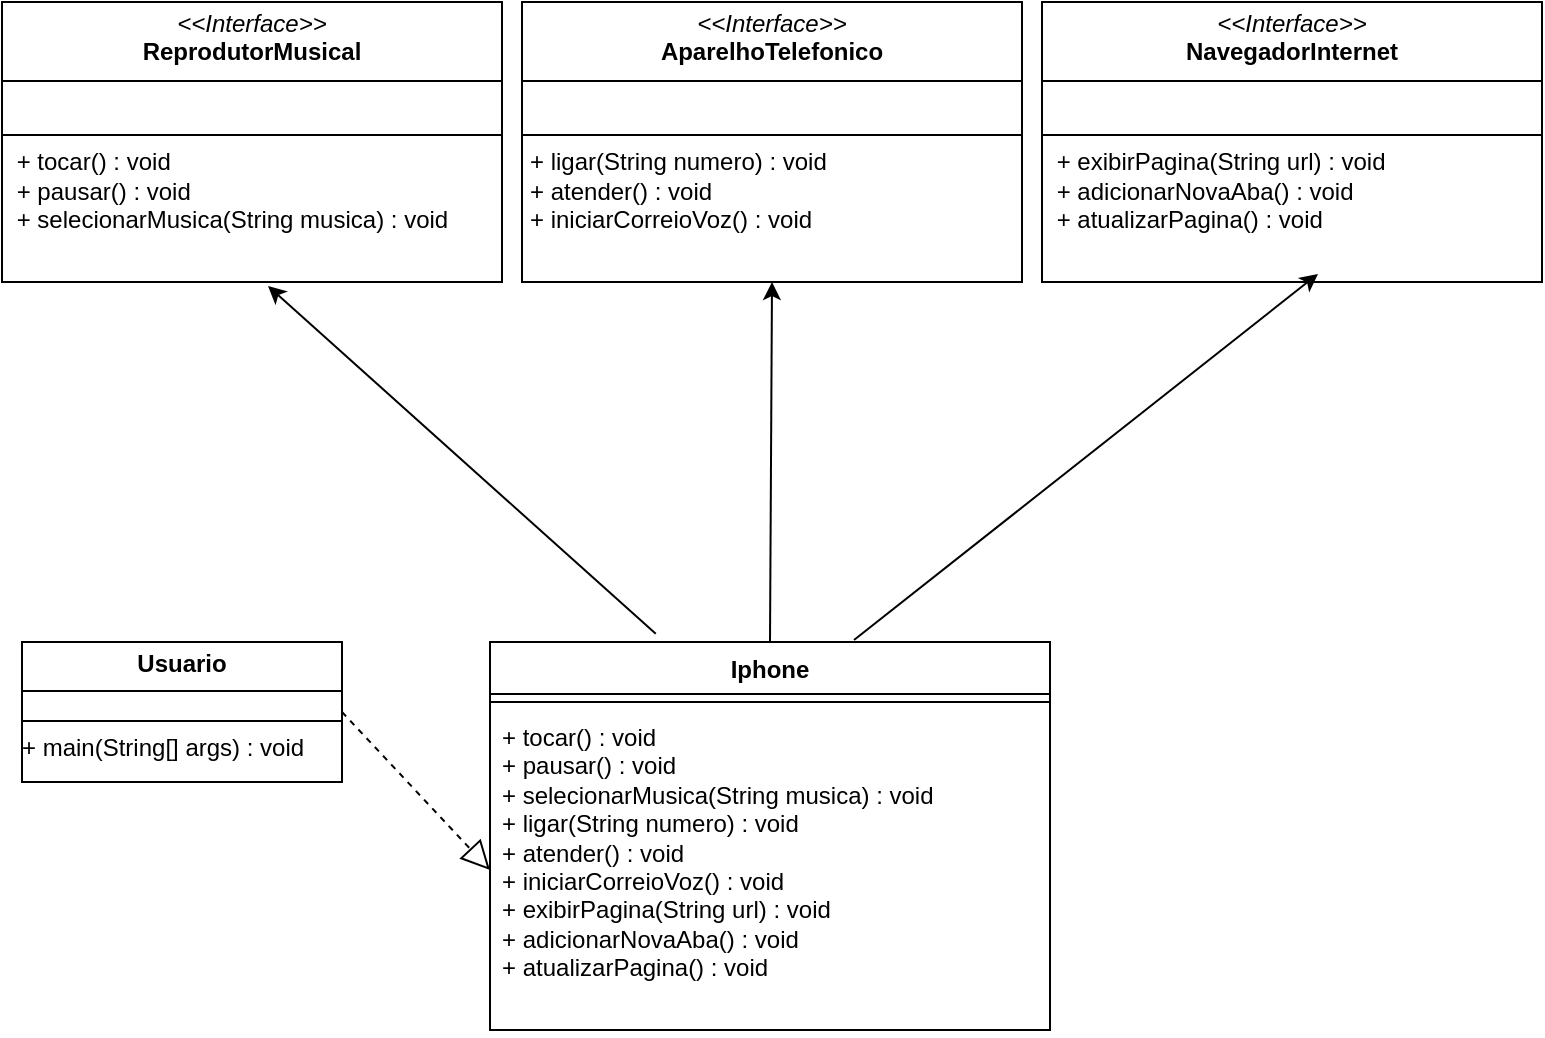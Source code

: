 <mxfile version="25.0.1">
  <diagram id="C5RBs43oDa-KdzZeNtuy" name="Page-1">
    <mxGraphModel dx="1434" dy="772" grid="1" gridSize="10" guides="1" tooltips="1" connect="1" arrows="1" fold="1" page="1" pageScale="1" pageWidth="827" pageHeight="1169" math="0" shadow="0">
      <root>
        <mxCell id="WIyWlLk6GJQsqaUBKTNV-0" />
        <mxCell id="WIyWlLk6GJQsqaUBKTNV-1" parent="WIyWlLk6GJQsqaUBKTNV-0" />
        <mxCell id="UEdWynuUs1-1zbRBA3oW-3" value="&lt;p style=&quot;margin:0px;margin-top:4px;text-align:center;&quot;&gt;&lt;i&gt;&amp;lt;&amp;lt;Interface&amp;gt;&amp;gt;&lt;/i&gt;&lt;br&gt;&lt;b&gt;ReprodutorMusical&lt;/b&gt;&lt;/p&gt;&lt;hr size=&quot;1&quot; style=&quot;border-style:solid;&quot;&gt;&lt;p style=&quot;margin:0px;margin-left:4px;&quot;&gt;&lt;br&gt;&lt;/p&gt;&lt;hr size=&quot;1&quot; style=&quot;border-style:solid;&quot;&gt;&lt;p style=&quot;margin:0px;margin-left:4px;&quot;&gt;&amp;nbsp;+ tocar() : void&lt;/p&gt;&lt;p style=&quot;margin:0px;margin-left:4px;&quot;&gt;&amp;nbsp;+ pausar() : void&lt;/p&gt;&lt;p style=&quot;margin:0px;margin-left:4px;&quot;&gt;&amp;nbsp;+ selecionarMusica(String musica) : void&lt;/p&gt;" style="verticalAlign=top;align=left;overflow=fill;html=1;whiteSpace=wrap;" vertex="1" parent="WIyWlLk6GJQsqaUBKTNV-1">
          <mxGeometry x="30" y="140" width="250" height="140" as="geometry" />
        </mxCell>
        <mxCell id="UEdWynuUs1-1zbRBA3oW-4" value="&lt;p style=&quot;margin:0px;margin-top:4px;text-align:center;&quot;&gt;&lt;i&gt;&amp;lt;&amp;lt;Interface&amp;gt;&amp;gt;&lt;/i&gt;&lt;br&gt;&lt;b&gt;AparelhoTelefonico&lt;/b&gt;&lt;/p&gt;&lt;hr size=&quot;1&quot; style=&quot;border-style:solid;&quot;&gt;&lt;p style=&quot;margin:0px;margin-left:4px;&quot;&gt;&lt;br&gt;&lt;/p&gt;&lt;hr size=&quot;1&quot; style=&quot;border-style:solid;&quot;&gt;&lt;p style=&quot;margin:0px;margin-left:4px;&quot;&gt;+ ligar(String numero) : void&lt;/p&gt;&lt;p style=&quot;margin:0px;margin-left:4px;&quot;&gt;+ atender() : void&lt;/p&gt;&lt;p style=&quot;margin:0px;margin-left:4px;&quot;&gt;+ iniciarCorreioVoz() : void&lt;/p&gt;" style="verticalAlign=top;align=left;overflow=fill;html=1;whiteSpace=wrap;" vertex="1" parent="WIyWlLk6GJQsqaUBKTNV-1">
          <mxGeometry x="290" y="140" width="250" height="140" as="geometry" />
        </mxCell>
        <mxCell id="UEdWynuUs1-1zbRBA3oW-5" value="&lt;p style=&quot;margin:0px;margin-top:4px;text-align:center;&quot;&gt;&lt;i&gt;&amp;lt;&amp;lt;Interface&amp;gt;&amp;gt;&lt;/i&gt;&lt;br&gt;&lt;b&gt;NavegadorInternet&lt;/b&gt;&lt;/p&gt;&lt;hr size=&quot;1&quot; style=&quot;border-style:solid;&quot;&gt;&lt;p style=&quot;margin:0px;margin-left:4px;&quot;&gt;&lt;br&gt;&lt;/p&gt;&lt;hr size=&quot;1&quot; style=&quot;border-style:solid;&quot;&gt;&lt;p style=&quot;margin:0px;margin-left:4px;&quot;&gt;&amp;nbsp;&lt;span style=&quot;background-color: initial;&quot;&gt;+ exibirPagina(String url) : void&lt;/span&gt;&lt;/p&gt;&lt;p style=&quot;margin:0px;margin-left:4px;&quot;&gt;&amp;nbsp;+ adicionarNovaAba() : void&lt;/p&gt;&lt;p style=&quot;margin:0px;margin-left:4px;&quot;&gt;&amp;nbsp;+ atualizarPagina() : void&lt;/p&gt;" style="verticalAlign=top;align=left;overflow=fill;html=1;whiteSpace=wrap;" vertex="1" parent="WIyWlLk6GJQsqaUBKTNV-1">
          <mxGeometry x="550" y="140" width="250" height="140" as="geometry" />
        </mxCell>
        <mxCell id="UEdWynuUs1-1zbRBA3oW-6" value="&lt;p style=&quot;margin:0px;margin-top:4px;text-align:center;&quot;&gt;&lt;b&gt;Usuario&lt;/b&gt;&lt;/p&gt;&lt;hr size=&quot;1&quot; style=&quot;border-style:solid;&quot;&gt;&lt;div style=&quot;height:2px;&quot;&gt;&lt;br&gt;&lt;/div&gt;&lt;hr size=&quot;1&quot; style=&quot;border-style:solid;&quot;&gt;&lt;div style=&quot;height:2px;&quot;&gt;+ main(String[] args) : void&lt;/div&gt;&lt;div style=&quot;height:2px;&quot;&gt;&lt;br&gt;&lt;/div&gt;&lt;div style=&quot;height:2px;&quot;&gt;&lt;br&gt;&lt;/div&gt;" style="verticalAlign=top;align=left;overflow=fill;html=1;whiteSpace=wrap;" vertex="1" parent="WIyWlLk6GJQsqaUBKTNV-1">
          <mxGeometry x="40" y="460" width="160" height="70" as="geometry" />
        </mxCell>
        <mxCell id="UEdWynuUs1-1zbRBA3oW-7" value="" style="endArrow=block;dashed=1;endFill=0;endSize=12;html=1;rounded=0;entryX=0;entryY=0.5;entryDx=0;entryDy=0;exitX=1;exitY=0.5;exitDx=0;exitDy=0;" edge="1" parent="WIyWlLk6GJQsqaUBKTNV-1" source="UEdWynuUs1-1zbRBA3oW-6" target="UEdWynuUs1-1zbRBA3oW-20">
          <mxGeometry width="160" relative="1" as="geometry">
            <mxPoint x="210" y="489.5" as="sourcePoint" />
            <mxPoint x="280" y="515.446" as="targetPoint" />
          </mxGeometry>
        </mxCell>
        <mxCell id="UEdWynuUs1-1zbRBA3oW-17" value="Iphone" style="swimlane;fontStyle=1;align=center;verticalAlign=top;childLayout=stackLayout;horizontal=1;startSize=26;horizontalStack=0;resizeParent=1;resizeParentMax=0;resizeLast=0;collapsible=1;marginBottom=0;whiteSpace=wrap;html=1;" vertex="1" parent="WIyWlLk6GJQsqaUBKTNV-1">
          <mxGeometry x="274" y="460" width="280" height="194" as="geometry" />
        </mxCell>
        <mxCell id="UEdWynuUs1-1zbRBA3oW-19" value="" style="line;strokeWidth=1;fillColor=none;align=left;verticalAlign=middle;spacingTop=-1;spacingLeft=3;spacingRight=3;rotatable=0;labelPosition=right;points=[];portConstraint=eastwest;strokeColor=inherit;" vertex="1" parent="UEdWynuUs1-1zbRBA3oW-17">
          <mxGeometry y="26" width="280" height="8" as="geometry" />
        </mxCell>
        <mxCell id="UEdWynuUs1-1zbRBA3oW-20" value="&lt;div&gt;+ tocar() : void&lt;/div&gt;&lt;div&gt;+ pausar() : void&lt;/div&gt;&lt;div&gt;+ selecionarMusica(String musica) : void&lt;/div&gt;&lt;div&gt;+ ligar(String numero) : void&lt;/div&gt;&lt;div&gt;+ atender() : void&lt;/div&gt;&lt;div&gt;+ iniciarCorreioVoz() : void&lt;/div&gt;&lt;div&gt;+ exibirPagina(String url) : void&lt;/div&gt;&lt;div&gt;+ adicionarNovaAba() : void&lt;/div&gt;&lt;div&gt;+ atualizarPagina() : void&lt;/div&gt;" style="text;strokeColor=none;fillColor=none;align=left;verticalAlign=top;spacingLeft=4;spacingRight=4;overflow=hidden;rotatable=0;points=[[0,0.5],[1,0.5]];portConstraint=eastwest;whiteSpace=wrap;html=1;" vertex="1" parent="UEdWynuUs1-1zbRBA3oW-17">
          <mxGeometry y="34" width="280" height="160" as="geometry" />
        </mxCell>
        <mxCell id="UEdWynuUs1-1zbRBA3oW-21" value="" style="endArrow=classic;html=1;rounded=0;exitX=0.5;exitY=0;exitDx=0;exitDy=0;entryX=0.5;entryY=1;entryDx=0;entryDy=0;" edge="1" parent="WIyWlLk6GJQsqaUBKTNV-1" source="UEdWynuUs1-1zbRBA3oW-17" target="UEdWynuUs1-1zbRBA3oW-4">
          <mxGeometry width="50" height="50" relative="1" as="geometry">
            <mxPoint x="390" y="420" as="sourcePoint" />
            <mxPoint x="440" y="370" as="targetPoint" />
          </mxGeometry>
        </mxCell>
        <mxCell id="UEdWynuUs1-1zbRBA3oW-22" value="" style="endArrow=classic;html=1;rounded=0;exitX=0.296;exitY=-0.021;exitDx=0;exitDy=0;entryX=0.532;entryY=1.014;entryDx=0;entryDy=0;entryPerimeter=0;exitPerimeter=0;" edge="1" parent="WIyWlLk6GJQsqaUBKTNV-1" source="UEdWynuUs1-1zbRBA3oW-17" target="UEdWynuUs1-1zbRBA3oW-3">
          <mxGeometry width="50" height="50" relative="1" as="geometry">
            <mxPoint x="424" y="470" as="sourcePoint" />
            <mxPoint x="425" y="290" as="targetPoint" />
          </mxGeometry>
        </mxCell>
        <mxCell id="UEdWynuUs1-1zbRBA3oW-23" value="" style="endArrow=classic;html=1;rounded=0;exitX=0.65;exitY=-0.005;exitDx=0;exitDy=0;entryX=0.552;entryY=0.971;entryDx=0;entryDy=0;entryPerimeter=0;exitPerimeter=0;" edge="1" parent="WIyWlLk6GJQsqaUBKTNV-1" source="UEdWynuUs1-1zbRBA3oW-17" target="UEdWynuUs1-1zbRBA3oW-5">
          <mxGeometry width="50" height="50" relative="1" as="geometry">
            <mxPoint x="434" y="480" as="sourcePoint" />
            <mxPoint x="435" y="300" as="targetPoint" />
          </mxGeometry>
        </mxCell>
      </root>
    </mxGraphModel>
  </diagram>
</mxfile>
